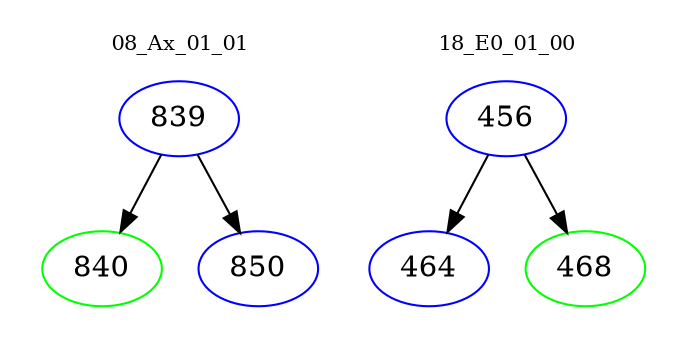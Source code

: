 digraph{
subgraph cluster_0 {
color = white
label = "08_Ax_01_01";
fontsize=10;
T0_839 [label="839", color="blue"]
T0_839 -> T0_840 [color="black"]
T0_840 [label="840", color="green"]
T0_839 -> T0_850 [color="black"]
T0_850 [label="850", color="blue"]
}
subgraph cluster_1 {
color = white
label = "18_E0_01_00";
fontsize=10;
T1_456 [label="456", color="blue"]
T1_456 -> T1_464 [color="black"]
T1_464 [label="464", color="blue"]
T1_456 -> T1_468 [color="black"]
T1_468 [label="468", color="green"]
}
}
